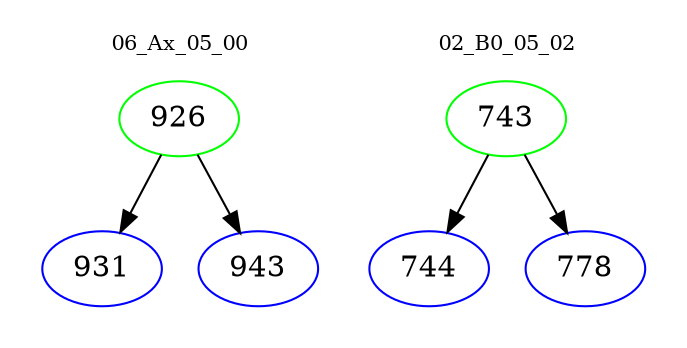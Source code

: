 digraph{
subgraph cluster_0 {
color = white
label = "06_Ax_05_00";
fontsize=10;
T0_926 [label="926", color="green"]
T0_926 -> T0_931 [color="black"]
T0_931 [label="931", color="blue"]
T0_926 -> T0_943 [color="black"]
T0_943 [label="943", color="blue"]
}
subgraph cluster_1 {
color = white
label = "02_B0_05_02";
fontsize=10;
T1_743 [label="743", color="green"]
T1_743 -> T1_744 [color="black"]
T1_744 [label="744", color="blue"]
T1_743 -> T1_778 [color="black"]
T1_778 [label="778", color="blue"]
}
}
